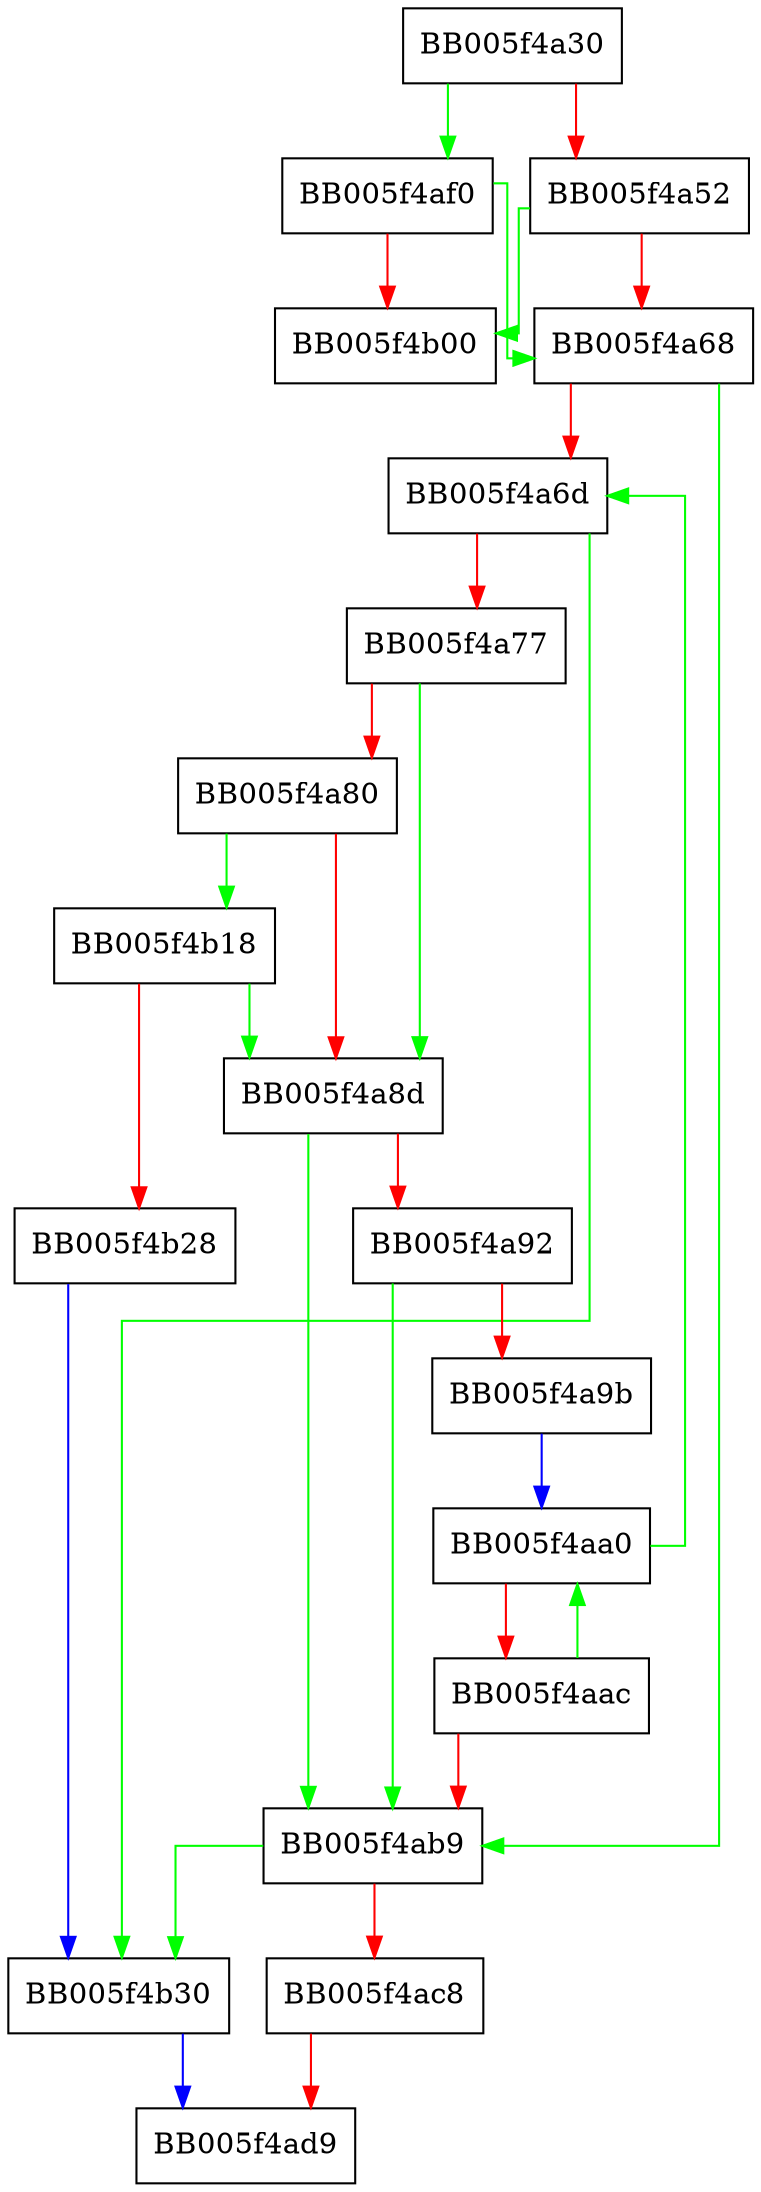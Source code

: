 digraph setbuf_fromparams {
  node [shape="box"];
  graph [splines=ortho];
  BB005f4a30 -> BB005f4af0 [color="green"];
  BB005f4a30 -> BB005f4a52 [color="red"];
  BB005f4a52 -> BB005f4b00 [color="green"];
  BB005f4a52 -> BB005f4a68 [color="red"];
  BB005f4a68 -> BB005f4ab9 [color="green"];
  BB005f4a68 -> BB005f4a6d [color="red"];
  BB005f4a6d -> BB005f4b30 [color="green"];
  BB005f4a6d -> BB005f4a77 [color="red"];
  BB005f4a77 -> BB005f4a8d [color="green"];
  BB005f4a77 -> BB005f4a80 [color="red"];
  BB005f4a80 -> BB005f4b18 [color="green"];
  BB005f4a80 -> BB005f4a8d [color="red"];
  BB005f4a8d -> BB005f4ab9 [color="green"];
  BB005f4a8d -> BB005f4a92 [color="red"];
  BB005f4a92 -> BB005f4ab9 [color="green"];
  BB005f4a92 -> BB005f4a9b [color="red"];
  BB005f4a9b -> BB005f4aa0 [color="blue"];
  BB005f4aa0 -> BB005f4a6d [color="green"];
  BB005f4aa0 -> BB005f4aac [color="red"];
  BB005f4aac -> BB005f4aa0 [color="green"];
  BB005f4aac -> BB005f4ab9 [color="red"];
  BB005f4ab9 -> BB005f4b30 [color="green"];
  BB005f4ab9 -> BB005f4ac8 [color="red"];
  BB005f4ac8 -> BB005f4ad9 [color="red"];
  BB005f4af0 -> BB005f4a68 [color="green"];
  BB005f4af0 -> BB005f4b00 [color="red"];
  BB005f4b18 -> BB005f4a8d [color="green"];
  BB005f4b18 -> BB005f4b28 [color="red"];
  BB005f4b28 -> BB005f4b30 [color="blue"];
  BB005f4b30 -> BB005f4ad9 [color="blue"];
}